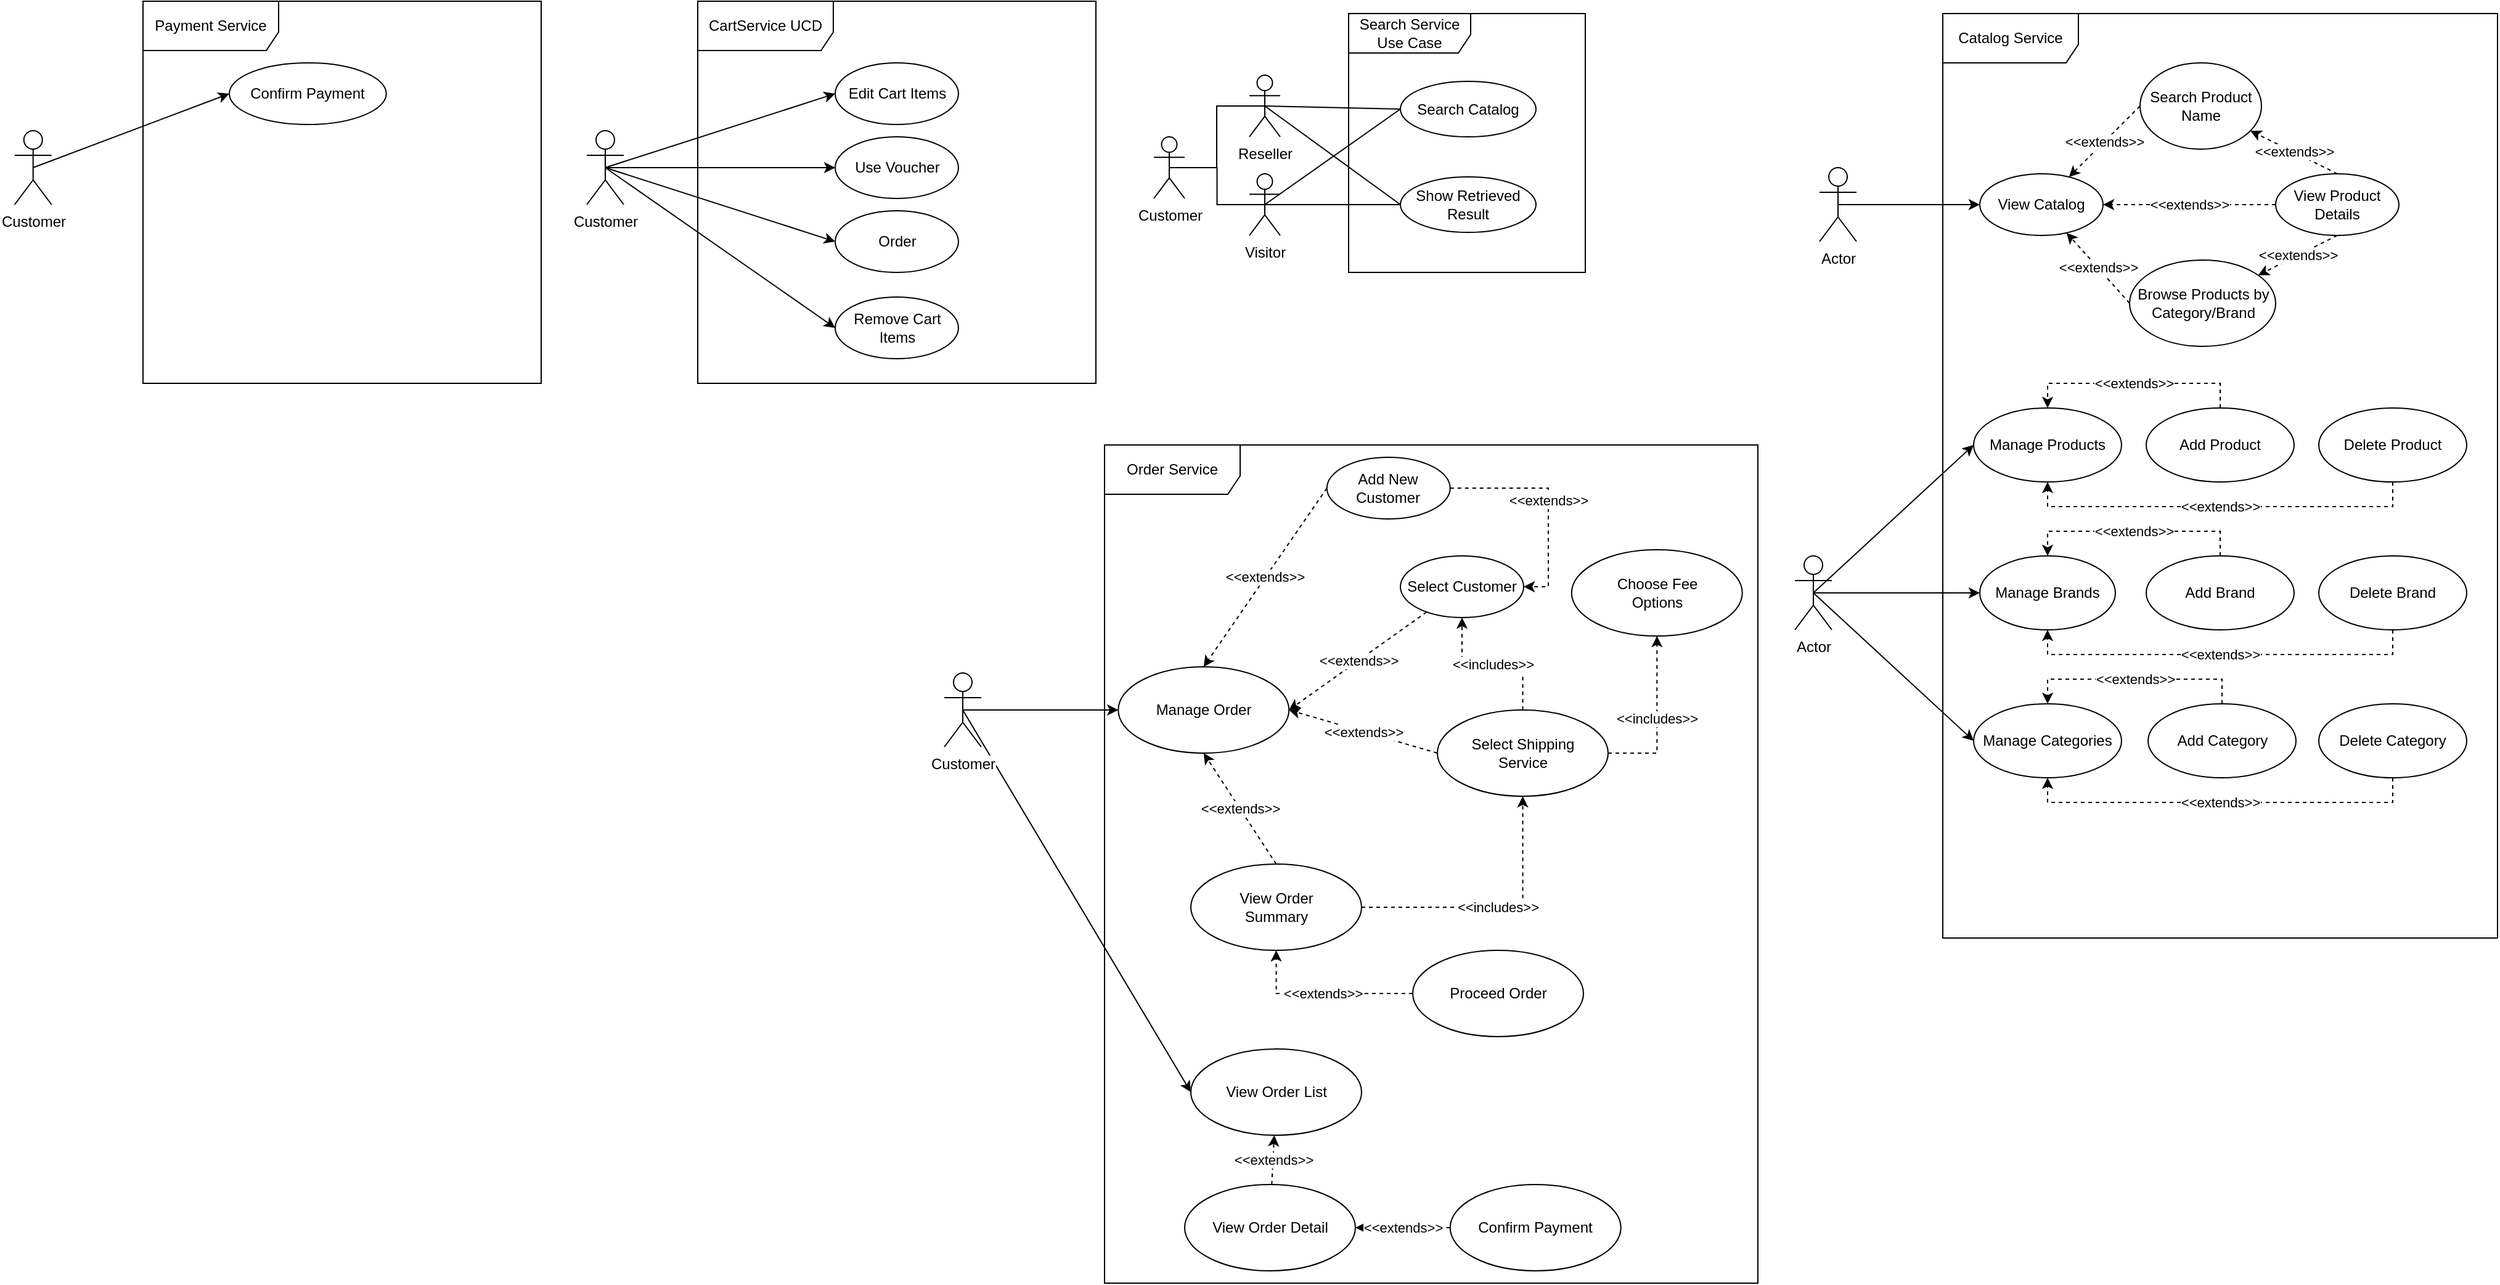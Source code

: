 <mxfile version="12.4.3" type="github" pages="1">
  <diagram id="EZ-Fo409MBvBVe8mJaMu" name="Page-1">
    <mxGraphModel dx="2067" dy="753" grid="1" gridSize="10" guides="1" tooltips="1" connect="1" arrows="1" fold="1" page="1" pageScale="1" pageWidth="827" pageHeight="1169" math="0" shadow="0">
      <root>
        <mxCell id="0"/>
        <mxCell id="1" parent="0"/>
        <mxCell id="HigYBwu25Xkicgy7qNuS-1" value="CartService UCD" style="shape=umlFrame;whiteSpace=wrap;html=1;width=110;height=40;" parent="1" vertex="1">
          <mxGeometry x="140" y="20" width="323" height="310" as="geometry"/>
        </mxCell>
        <mxCell id="HigYBwu25Xkicgy7qNuS-57" style="edgeStyle=none;rounded=0;orthogonalLoop=1;jettySize=auto;html=1;exitX=0.5;exitY=0.5;exitDx=0;exitDy=0;exitPerimeter=0;entryX=0;entryY=0.5;entryDx=0;entryDy=0;" parent="1" source="HigYBwu25Xkicgy7qNuS-2" target="HigYBwu25Xkicgy7qNuS-10" edge="1">
          <mxGeometry relative="1" as="geometry"/>
        </mxCell>
        <mxCell id="HigYBwu25Xkicgy7qNuS-58" style="edgeStyle=none;rounded=0;orthogonalLoop=1;jettySize=auto;html=1;exitX=0.5;exitY=0.5;exitDx=0;exitDy=0;exitPerimeter=0;" parent="1" source="HigYBwu25Xkicgy7qNuS-2" target="HigYBwu25Xkicgy7qNuS-9" edge="1">
          <mxGeometry relative="1" as="geometry"/>
        </mxCell>
        <mxCell id="HigYBwu25Xkicgy7qNuS-59" style="edgeStyle=none;rounded=0;orthogonalLoop=1;jettySize=auto;html=1;exitX=0.5;exitY=0.5;exitDx=0;exitDy=0;exitPerimeter=0;entryX=0;entryY=0.5;entryDx=0;entryDy=0;" parent="1" source="HigYBwu25Xkicgy7qNuS-2" target="HigYBwu25Xkicgy7qNuS-11" edge="1">
          <mxGeometry relative="1" as="geometry"/>
        </mxCell>
        <mxCell id="HigYBwu25Xkicgy7qNuS-60" style="edgeStyle=none;rounded=0;orthogonalLoop=1;jettySize=auto;html=1;exitX=0.5;exitY=0.5;exitDx=0;exitDy=0;exitPerimeter=0;entryX=0;entryY=0.5;entryDx=0;entryDy=0;" parent="1" source="HigYBwu25Xkicgy7qNuS-2" target="HigYBwu25Xkicgy7qNuS-8" edge="1">
          <mxGeometry relative="1" as="geometry"/>
        </mxCell>
        <mxCell id="HigYBwu25Xkicgy7qNuS-2" value="Customer" style="shape=umlActor;verticalLabelPosition=bottom;labelBackgroundColor=#ffffff;verticalAlign=top;html=1;" parent="1" vertex="1">
          <mxGeometry x="50" y="125" width="30" height="60" as="geometry"/>
        </mxCell>
        <mxCell id="HigYBwu25Xkicgy7qNuS-8" value="Remove Cart Items" style="ellipse;whiteSpace=wrap;html=1;" parent="1" vertex="1">
          <mxGeometry x="251.5" y="260" width="100" height="50" as="geometry"/>
        </mxCell>
        <mxCell id="HigYBwu25Xkicgy7qNuS-9" value="Use Voucher" style="ellipse;whiteSpace=wrap;html=1;" parent="1" vertex="1">
          <mxGeometry x="251.5" y="130" width="100" height="50" as="geometry"/>
        </mxCell>
        <mxCell id="HigYBwu25Xkicgy7qNuS-10" value="Edit Cart Items" style="ellipse;whiteSpace=wrap;html=1;" parent="1" vertex="1">
          <mxGeometry x="251.5" y="70" width="100" height="50" as="geometry"/>
        </mxCell>
        <mxCell id="HigYBwu25Xkicgy7qNuS-11" value="Order" style="ellipse;whiteSpace=wrap;html=1;" parent="1" vertex="1">
          <mxGeometry x="251.5" y="190" width="100" height="50" as="geometry"/>
        </mxCell>
        <mxCell id="HigYBwu25Xkicgy7qNuS-17" value="Catalog Service" style="shape=umlFrame;whiteSpace=wrap;html=1;width=110;height=40;" parent="1" vertex="1">
          <mxGeometry x="1150" y="30" width="450" height="750" as="geometry"/>
        </mxCell>
        <mxCell id="HigYBwu25Xkicgy7qNuS-32" value="&amp;lt;&amp;lt;extends&amp;gt;&amp;gt;" style="edgeStyle=none;rounded=0;orthogonalLoop=1;jettySize=auto;html=1;dashed=1;exitX=0.5;exitY=0;exitDx=0;exitDy=0;" parent="1" source="HigYBwu25Xkicgy7qNuS-19" target="HigYBwu25Xkicgy7qNuS-18" edge="1">
          <mxGeometry relative="1" as="geometry"/>
        </mxCell>
        <mxCell id="HigYBwu25Xkicgy7qNuS-18" value="Search Product Name" style="ellipse;whiteSpace=wrap;html=1;" parent="1" vertex="1">
          <mxGeometry x="1310" y="70" width="98.5" height="70" as="geometry"/>
        </mxCell>
        <mxCell id="HigYBwu25Xkicgy7qNuS-19" value="View Product Details" style="ellipse;whiteSpace=wrap;html=1;" parent="1" vertex="1">
          <mxGeometry x="1420" y="160" width="100" height="50" as="geometry"/>
        </mxCell>
        <mxCell id="HigYBwu25Xkicgy7qNuS-29" value="&amp;lt;&amp;lt;extends&amp;gt;&amp;gt;" style="edgeStyle=none;rounded=0;orthogonalLoop=1;jettySize=auto;html=1;dashed=1;exitX=0;exitY=0.5;exitDx=0;exitDy=0;" parent="1" source="HigYBwu25Xkicgy7qNuS-18" target="HigYBwu25Xkicgy7qNuS-20" edge="1">
          <mxGeometry relative="1" as="geometry"/>
        </mxCell>
        <mxCell id="HigYBwu25Xkicgy7qNuS-30" value="&amp;lt;&amp;lt;extends&amp;gt;&amp;gt;" style="edgeStyle=none;rounded=0;orthogonalLoop=1;jettySize=auto;html=1;dashed=1;exitX=0;exitY=0.5;exitDx=0;exitDy=0;" parent="1" source="HigYBwu25Xkicgy7qNuS-21" target="HigYBwu25Xkicgy7qNuS-20" edge="1">
          <mxGeometry relative="1" as="geometry"/>
        </mxCell>
        <mxCell id="HigYBwu25Xkicgy7qNuS-61" value="&amp;lt;&amp;lt;extends&amp;gt;&amp;gt;" style="edgeStyle=none;rounded=0;orthogonalLoop=1;jettySize=auto;html=1;dashed=1;exitX=0;exitY=0.5;exitDx=0;exitDy=0;" parent="1" source="HigYBwu25Xkicgy7qNuS-19" target="HigYBwu25Xkicgy7qNuS-20" edge="1">
          <mxGeometry relative="1" as="geometry"/>
        </mxCell>
        <mxCell id="HigYBwu25Xkicgy7qNuS-20" value="View Catalog" style="ellipse;whiteSpace=wrap;html=1;" parent="1" vertex="1">
          <mxGeometry x="1180" y="160" width="100" height="50" as="geometry"/>
        </mxCell>
        <mxCell id="HigYBwu25Xkicgy7qNuS-33" value="&amp;lt;&amp;lt;extends&amp;gt;&amp;gt;" style="edgeStyle=none;rounded=0;orthogonalLoop=1;jettySize=auto;html=1;dashed=1;exitX=0.5;exitY=1;exitDx=0;exitDy=0;" parent="1" source="HigYBwu25Xkicgy7qNuS-19" target="HigYBwu25Xkicgy7qNuS-21" edge="1">
          <mxGeometry relative="1" as="geometry"/>
        </mxCell>
        <mxCell id="HigYBwu25Xkicgy7qNuS-21" value="Browse Products by Category/Brand" style="ellipse;whiteSpace=wrap;html=1;" parent="1" vertex="1">
          <mxGeometry x="1301.5" y="230" width="118.5" height="70" as="geometry"/>
        </mxCell>
        <mxCell id="HigYBwu25Xkicgy7qNuS-27" style="edgeStyle=none;rounded=0;orthogonalLoop=1;jettySize=auto;html=1;exitX=0.5;exitY=0.5;exitDx=0;exitDy=0;exitPerimeter=0;entryX=0;entryY=0.5;entryDx=0;entryDy=0;" parent="1" source="HigYBwu25Xkicgy7qNuS-22" target="HigYBwu25Xkicgy7qNuS-20" edge="1">
          <mxGeometry relative="1" as="geometry"/>
        </mxCell>
        <mxCell id="HigYBwu25Xkicgy7qNuS-22" value="Actor" style="shape=umlActor;verticalLabelPosition=bottom;labelBackgroundColor=#ffffff;verticalAlign=top;html=1;" parent="1" vertex="1">
          <mxGeometry x="1050" y="155" width="30" height="60" as="geometry"/>
        </mxCell>
        <mxCell id="HigYBwu25Xkicgy7qNuS-53" value="&amp;lt;&amp;lt;extends&amp;gt;&amp;gt;" style="edgeStyle=orthogonalEdgeStyle;rounded=0;orthogonalLoop=1;jettySize=auto;html=1;entryX=0.5;entryY=0;entryDx=0;entryDy=0;dashed=1;exitX=0.5;exitY=0;exitDx=0;exitDy=0;" parent="1" source="HigYBwu25Xkicgy7qNuS-42" target="HigYBwu25Xkicgy7qNuS-35" edge="1">
          <mxGeometry relative="1" as="geometry"/>
        </mxCell>
        <mxCell id="HigYBwu25Xkicgy7qNuS-54" value="&amp;lt;&amp;lt;extends&amp;gt;&amp;gt;" style="edgeStyle=orthogonalEdgeStyle;rounded=0;orthogonalLoop=1;jettySize=auto;html=1;dashed=1;exitX=0.5;exitY=1;exitDx=0;exitDy=0;" parent="1" source="HigYBwu25Xkicgy7qNuS-43" target="HigYBwu25Xkicgy7qNuS-35" edge="1">
          <mxGeometry relative="1" as="geometry">
            <Array as="points">
              <mxPoint x="1515" y="670"/>
              <mxPoint x="1235" y="670"/>
            </Array>
          </mxGeometry>
        </mxCell>
        <mxCell id="HigYBwu25Xkicgy7qNuS-35" value="Manage Categories" style="ellipse;whiteSpace=wrap;html=1;" parent="1" vertex="1">
          <mxGeometry x="1175" y="590" width="120" height="60" as="geometry"/>
        </mxCell>
        <mxCell id="HigYBwu25Xkicgy7qNuS-50" value="&amp;lt;&amp;lt;extends&amp;gt;&amp;gt;" style="edgeStyle=orthogonalEdgeStyle;rounded=0;orthogonalLoop=1;jettySize=auto;html=1;entryX=0.5;entryY=0;entryDx=0;entryDy=0;dashed=1;exitX=0.5;exitY=0;exitDx=0;exitDy=0;" parent="1" source="HigYBwu25Xkicgy7qNuS-40" target="HigYBwu25Xkicgy7qNuS-36" edge="1">
          <mxGeometry relative="1" as="geometry"/>
        </mxCell>
        <mxCell id="HigYBwu25Xkicgy7qNuS-52" value="&amp;lt;&amp;lt;extends&amp;gt;&amp;gt;" style="edgeStyle=orthogonalEdgeStyle;rounded=0;orthogonalLoop=1;jettySize=auto;html=1;entryX=0.5;entryY=1;entryDx=0;entryDy=0;dashed=1;exitX=0.5;exitY=1;exitDx=0;exitDy=0;" parent="1" source="HigYBwu25Xkicgy7qNuS-41" target="HigYBwu25Xkicgy7qNuS-36" edge="1">
          <mxGeometry relative="1" as="geometry"/>
        </mxCell>
        <mxCell id="HigYBwu25Xkicgy7qNuS-36" value="Manage Brands" style="ellipse;whiteSpace=wrap;html=1;" parent="1" vertex="1">
          <mxGeometry x="1180" y="470" width="110" height="60" as="geometry"/>
        </mxCell>
        <mxCell id="HigYBwu25Xkicgy7qNuS-46" value="&amp;lt;&amp;lt;extends&amp;gt;&amp;gt;" style="edgeStyle=orthogonalEdgeStyle;rounded=0;orthogonalLoop=1;jettySize=auto;html=1;exitX=0.5;exitY=0;exitDx=0;exitDy=0;entryX=0.5;entryY=0;entryDx=0;entryDy=0;dashed=1;" parent="1" source="HigYBwu25Xkicgy7qNuS-38" target="HigYBwu25Xkicgy7qNuS-37" edge="1">
          <mxGeometry relative="1" as="geometry"/>
        </mxCell>
        <mxCell id="HigYBwu25Xkicgy7qNuS-48" value="&amp;lt;&amp;lt;extends&amp;gt;&amp;gt;" style="edgeStyle=orthogonalEdgeStyle;rounded=0;orthogonalLoop=1;jettySize=auto;html=1;entryX=0.5;entryY=1;entryDx=0;entryDy=0;dashed=1;exitX=0.5;exitY=1;exitDx=0;exitDy=0;" parent="1" source="HigYBwu25Xkicgy7qNuS-39" target="HigYBwu25Xkicgy7qNuS-37" edge="1">
          <mxGeometry relative="1" as="geometry">
            <Array as="points">
              <mxPoint x="1515" y="430"/>
              <mxPoint x="1235" y="430"/>
            </Array>
          </mxGeometry>
        </mxCell>
        <mxCell id="HigYBwu25Xkicgy7qNuS-37" value="Manage Products" style="ellipse;whiteSpace=wrap;html=1;" parent="1" vertex="1">
          <mxGeometry x="1175" y="350" width="120" height="60" as="geometry"/>
        </mxCell>
        <mxCell id="HigYBwu25Xkicgy7qNuS-38" value="Add Product" style="ellipse;whiteSpace=wrap;html=1;" parent="1" vertex="1">
          <mxGeometry x="1315" y="350" width="120" height="60" as="geometry"/>
        </mxCell>
        <mxCell id="HigYBwu25Xkicgy7qNuS-39" value="Delete Product" style="ellipse;whiteSpace=wrap;html=1;" parent="1" vertex="1">
          <mxGeometry x="1455" y="350" width="120" height="60" as="geometry"/>
        </mxCell>
        <mxCell id="HigYBwu25Xkicgy7qNuS-40" value="Add Brand" style="ellipse;whiteSpace=wrap;html=1;" parent="1" vertex="1">
          <mxGeometry x="1315" y="470" width="120" height="60" as="geometry"/>
        </mxCell>
        <mxCell id="HigYBwu25Xkicgy7qNuS-41" value="Delete Brand" style="ellipse;whiteSpace=wrap;html=1;" parent="1" vertex="1">
          <mxGeometry x="1455" y="470" width="120" height="60" as="geometry"/>
        </mxCell>
        <mxCell id="HigYBwu25Xkicgy7qNuS-42" value="Add Category" style="ellipse;whiteSpace=wrap;html=1;" parent="1" vertex="1">
          <mxGeometry x="1316.52" y="590" width="120" height="60" as="geometry"/>
        </mxCell>
        <mxCell id="HigYBwu25Xkicgy7qNuS-43" value="Delete Category" style="ellipse;whiteSpace=wrap;html=1;" parent="1" vertex="1">
          <mxGeometry x="1455" y="590" width="120" height="60" as="geometry"/>
        </mxCell>
        <mxCell id="HigYBwu25Xkicgy7qNuS-45" style="edgeStyle=none;rounded=0;orthogonalLoop=1;jettySize=auto;html=1;exitX=0.5;exitY=0.5;exitDx=0;exitDy=0;exitPerimeter=0;entryX=0;entryY=0.5;entryDx=0;entryDy=0;" parent="1" source="HigYBwu25Xkicgy7qNuS-44" target="HigYBwu25Xkicgy7qNuS-37" edge="1">
          <mxGeometry relative="1" as="geometry"/>
        </mxCell>
        <mxCell id="HigYBwu25Xkicgy7qNuS-55" style="edgeStyle=orthogonalEdgeStyle;rounded=0;orthogonalLoop=1;jettySize=auto;html=1;exitX=0.5;exitY=0.5;exitDx=0;exitDy=0;exitPerimeter=0;" parent="1" source="HigYBwu25Xkicgy7qNuS-44" target="HigYBwu25Xkicgy7qNuS-36" edge="1">
          <mxGeometry relative="1" as="geometry"/>
        </mxCell>
        <mxCell id="HigYBwu25Xkicgy7qNuS-56" style="rounded=0;orthogonalLoop=1;jettySize=auto;html=1;exitX=0.5;exitY=0.5;exitDx=0;exitDy=0;exitPerimeter=0;entryX=0;entryY=0.5;entryDx=0;entryDy=0;" parent="1" source="HigYBwu25Xkicgy7qNuS-44" target="HigYBwu25Xkicgy7qNuS-35" edge="1">
          <mxGeometry relative="1" as="geometry"/>
        </mxCell>
        <mxCell id="HigYBwu25Xkicgy7qNuS-44" value="Actor" style="shape=umlActor;verticalLabelPosition=bottom;labelBackgroundColor=#ffffff;verticalAlign=top;html=1;" parent="1" vertex="1">
          <mxGeometry x="1030" y="470" width="30" height="60" as="geometry"/>
        </mxCell>
        <mxCell id="HigYBwu25Xkicgy7qNuS-62" value="Search Service Use Case" style="shape=umlFrame;whiteSpace=wrap;html=1;strokeColor=#000000;fillColor=none;width=99;height=32;" parent="1" vertex="1">
          <mxGeometry x="668" y="30" width="192" height="210" as="geometry"/>
        </mxCell>
        <mxCell id="HigYBwu25Xkicgy7qNuS-63" style="edgeStyle=orthogonalEdgeStyle;rounded=0;orthogonalLoop=1;jettySize=auto;html=1;exitX=0.5;exitY=0.5;exitDx=0;exitDy=0;exitPerimeter=0;entryX=0.5;entryY=0.5;entryDx=0;entryDy=0;entryPerimeter=0;endArrow=none;endFill=0;" parent="1" source="HigYBwu25Xkicgy7qNuS-65" target="HigYBwu25Xkicgy7qNuS-68" edge="1">
          <mxGeometry relative="1" as="geometry">
            <Array as="points">
              <mxPoint x="561" y="155"/>
              <mxPoint x="561" y="105"/>
            </Array>
          </mxGeometry>
        </mxCell>
        <mxCell id="HigYBwu25Xkicgy7qNuS-64" style="edgeStyle=orthogonalEdgeStyle;rounded=0;orthogonalLoop=1;jettySize=auto;html=1;exitX=0.5;exitY=0.5;exitDx=0;exitDy=0;exitPerimeter=0;entryX=0.5;entryY=0.5;entryDx=0;entryDy=0;entryPerimeter=0;endArrow=none;endFill=0;" parent="1" source="HigYBwu25Xkicgy7qNuS-65" target="HigYBwu25Xkicgy7qNuS-71" edge="1">
          <mxGeometry relative="1" as="geometry"/>
        </mxCell>
        <mxCell id="HigYBwu25Xkicgy7qNuS-65" value="Customer" style="shape=umlActor;verticalLabelPosition=bottom;labelBackgroundColor=#ffffff;verticalAlign=top;html=1;strokeColor=#000000;" parent="1" vertex="1">
          <mxGeometry x="510" y="130" width="25" height="50" as="geometry"/>
        </mxCell>
        <mxCell id="HigYBwu25Xkicgy7qNuS-66" style="rounded=0;orthogonalLoop=1;jettySize=auto;html=1;exitX=0.5;exitY=0.5;exitDx=0;exitDy=0;exitPerimeter=0;endArrow=none;endFill=0;entryX=0;entryY=0.5;entryDx=0;entryDy=0;" parent="1" source="HigYBwu25Xkicgy7qNuS-68" target="HigYBwu25Xkicgy7qNuS-72" edge="1">
          <mxGeometry relative="1" as="geometry">
            <mxPoint x="675" y="62" as="targetPoint"/>
          </mxGeometry>
        </mxCell>
        <mxCell id="HigYBwu25Xkicgy7qNuS-67" style="edgeStyle=none;rounded=0;orthogonalLoop=1;jettySize=auto;html=1;exitX=0.5;exitY=0.5;exitDx=0;exitDy=0;exitPerimeter=0;entryX=0;entryY=0.5;entryDx=0;entryDy=0;endArrow=none;endFill=0;" parent="1" source="HigYBwu25Xkicgy7qNuS-68" target="HigYBwu25Xkicgy7qNuS-75" edge="1">
          <mxGeometry relative="1" as="geometry"/>
        </mxCell>
        <mxCell id="HigYBwu25Xkicgy7qNuS-68" value="Reseller" style="shape=umlActor;verticalLabelPosition=bottom;labelBackgroundColor=#ffffff;verticalAlign=top;html=1;strokeColor=#000000;" parent="1" vertex="1">
          <mxGeometry x="587.5" y="80" width="25" height="50" as="geometry"/>
        </mxCell>
        <mxCell id="HigYBwu25Xkicgy7qNuS-69" style="edgeStyle=none;rounded=0;orthogonalLoop=1;jettySize=auto;html=1;exitX=0.5;exitY=0.5;exitDx=0;exitDy=0;exitPerimeter=0;entryX=0;entryY=0.5;entryDx=0;entryDy=0;endArrow=none;endFill=0;" parent="1" source="HigYBwu25Xkicgy7qNuS-71" target="HigYBwu25Xkicgy7qNuS-72" edge="1">
          <mxGeometry relative="1" as="geometry"/>
        </mxCell>
        <mxCell id="HigYBwu25Xkicgy7qNuS-70" style="edgeStyle=none;rounded=0;orthogonalLoop=1;jettySize=auto;html=1;exitX=0.5;exitY=0.5;exitDx=0;exitDy=0;exitPerimeter=0;entryX=0;entryY=0.5;entryDx=0;entryDy=0;endArrow=none;endFill=0;" parent="1" source="HigYBwu25Xkicgy7qNuS-71" target="HigYBwu25Xkicgy7qNuS-75" edge="1">
          <mxGeometry relative="1" as="geometry"/>
        </mxCell>
        <mxCell id="HigYBwu25Xkicgy7qNuS-71" value="Visitor" style="shape=umlActor;verticalLabelPosition=bottom;labelBackgroundColor=#ffffff;verticalAlign=top;html=1;strokeColor=#000000;" parent="1" vertex="1">
          <mxGeometry x="587.5" y="160" width="25" height="50" as="geometry"/>
        </mxCell>
        <mxCell id="HigYBwu25Xkicgy7qNuS-72" value="Search Catalog" style="ellipse;whiteSpace=wrap;html=1;strokeColor=#000000;" parent="1" vertex="1">
          <mxGeometry x="710" y="85" width="110" height="45" as="geometry"/>
        </mxCell>
        <mxCell id="HigYBwu25Xkicgy7qNuS-75" value="Show Retrieved Result" style="ellipse;whiteSpace=wrap;html=1;strokeColor=#000000;" parent="1" vertex="1">
          <mxGeometry x="710" y="162.5" width="110" height="45" as="geometry"/>
        </mxCell>
        <mxCell id="HigYBwu25Xkicgy7qNuS-80" value="Order Service" style="shape=umlFrame;whiteSpace=wrap;html=1;width=110;height=40;" parent="1" vertex="1">
          <mxGeometry x="470" y="380" width="530" height="680" as="geometry"/>
        </mxCell>
        <mxCell id="HigYBwu25Xkicgy7qNuS-81" value="&amp;lt;&amp;lt;extends&amp;gt;&amp;gt;" style="edgeStyle=none;rounded=0;orthogonalLoop=1;jettySize=auto;html=1;exitX=0;exitY=0.5;exitDx=0;exitDy=0;entryX=0.5;entryY=0;entryDx=0;entryDy=0;dashed=1;" parent="1" source="HigYBwu25Xkicgy7qNuS-88" target="HigYBwu25Xkicgy7qNuS-108" edge="1">
          <mxGeometry relative="1" as="geometry">
            <mxPoint x="648.88" y="595" as="targetPoint"/>
          </mxGeometry>
        </mxCell>
        <mxCell id="HigYBwu25Xkicgy7qNuS-82" value="&amp;lt;&amp;lt;extends&amp;gt;&amp;gt;" style="edgeStyle=none;rounded=0;orthogonalLoop=1;jettySize=auto;html=1;dashed=1;entryX=1;entryY=0.5;entryDx=0;entryDy=0;" parent="1" source="HigYBwu25Xkicgy7qNuS-87" target="HigYBwu25Xkicgy7qNuS-108" edge="1">
          <mxGeometry relative="1" as="geometry">
            <mxPoint x="648.88" y="595" as="targetPoint"/>
          </mxGeometry>
        </mxCell>
        <mxCell id="HigYBwu25Xkicgy7qNuS-83" value="&amp;lt;&amp;lt;extends&amp;gt;&amp;gt;" style="edgeStyle=none;rounded=0;orthogonalLoop=1;jettySize=auto;html=1;exitX=0;exitY=0.5;exitDx=0;exitDy=0;entryX=1;entryY=0.5;entryDx=0;entryDy=0;dashed=1;" parent="1" source="HigYBwu25Xkicgy7qNuS-89" target="HigYBwu25Xkicgy7qNuS-108" edge="1">
          <mxGeometry relative="1" as="geometry">
            <mxPoint x="648.88" y="595" as="targetPoint"/>
          </mxGeometry>
        </mxCell>
        <mxCell id="HigYBwu25Xkicgy7qNuS-91" value="&lt;div&gt;&amp;lt;&amp;lt;extends&amp;gt;&amp;gt;&lt;/div&gt;" style="edgeStyle=none;rounded=0;orthogonalLoop=1;jettySize=auto;html=1;entryX=0.5;entryY=1;entryDx=0;entryDy=0;dashed=1;exitX=0.5;exitY=0;exitDx=0;exitDy=0;" parent="1" source="HigYBwu25Xkicgy7qNuS-90" target="HigYBwu25Xkicgy7qNuS-108" edge="1">
          <mxGeometry relative="1" as="geometry">
            <mxPoint x="648.88" y="595" as="targetPoint"/>
          </mxGeometry>
        </mxCell>
        <mxCell id="lWTT0KXUw_2wQPV0KMFt-12" style="rounded=0;orthogonalLoop=1;jettySize=auto;html=1;exitX=0.5;exitY=0.5;exitDx=0;exitDy=0;exitPerimeter=0;entryX=0;entryY=0.5;entryDx=0;entryDy=0;" edge="1" parent="1" source="HigYBwu25Xkicgy7qNuS-85" target="lWTT0KXUw_2wQPV0KMFt-11">
          <mxGeometry relative="1" as="geometry"/>
        </mxCell>
        <mxCell id="HigYBwu25Xkicgy7qNuS-85" value="Customer" style="shape=umlActor;verticalLabelPosition=bottom;labelBackgroundColor=#ffffff;verticalAlign=top;html=1;" parent="1" vertex="1">
          <mxGeometry x="340" y="565" width="30" height="60" as="geometry"/>
        </mxCell>
        <mxCell id="HigYBwu25Xkicgy7qNuS-104" value="&amp;lt;&amp;lt;extends&amp;gt;&amp;gt;" style="edgeStyle=orthogonalEdgeStyle;rounded=0;orthogonalLoop=1;jettySize=auto;html=1;exitX=1;exitY=0.5;exitDx=0;exitDy=0;entryX=1;entryY=0.5;entryDx=0;entryDy=0;dashed=1;" parent="1" source="HigYBwu25Xkicgy7qNuS-88" target="HigYBwu25Xkicgy7qNuS-87" edge="1">
          <mxGeometry relative="1" as="geometry"/>
        </mxCell>
        <mxCell id="HigYBwu25Xkicgy7qNuS-87" value="Select Customer" style="ellipse;whiteSpace=wrap;html=1;" parent="1" vertex="1">
          <mxGeometry x="710" y="470" width="100" height="50" as="geometry"/>
        </mxCell>
        <mxCell id="HigYBwu25Xkicgy7qNuS-88" value="Add New Customer" style="ellipse;whiteSpace=wrap;html=1;" parent="1" vertex="1">
          <mxGeometry x="650.38" y="390" width="100" height="50" as="geometry"/>
        </mxCell>
        <mxCell id="HigYBwu25Xkicgy7qNuS-101" value="&amp;lt;&amp;lt;includes&amp;gt;&amp;gt;" style="edgeStyle=orthogonalEdgeStyle;rounded=0;orthogonalLoop=1;jettySize=auto;html=1;exitX=0.5;exitY=0;exitDx=0;exitDy=0;entryX=0.5;entryY=1;entryDx=0;entryDy=0;dashed=1;" parent="1" source="HigYBwu25Xkicgy7qNuS-89" target="HigYBwu25Xkicgy7qNuS-87" edge="1">
          <mxGeometry relative="1" as="geometry"/>
        </mxCell>
        <mxCell id="HigYBwu25Xkicgy7qNuS-106" value="&amp;lt;&amp;lt;includes&amp;gt;&amp;gt;" style="edgeStyle=orthogonalEdgeStyle;rounded=0;orthogonalLoop=1;jettySize=auto;html=1;dashed=1;exitX=1;exitY=0.5;exitDx=0;exitDy=0;" parent="1" source="HigYBwu25Xkicgy7qNuS-89" target="HigYBwu25Xkicgy7qNuS-105" edge="1">
          <mxGeometry relative="1" as="geometry"/>
        </mxCell>
        <mxCell id="HigYBwu25Xkicgy7qNuS-89" value="&lt;div&gt;Select Shipping&lt;/div&gt;&lt;div&gt; Service&lt;/div&gt;" style="ellipse;whiteSpace=wrap;html=1;" parent="1" vertex="1">
          <mxGeometry x="740" y="595" width="138.5" height="70" as="geometry"/>
        </mxCell>
        <mxCell id="HigYBwu25Xkicgy7qNuS-105" value="&lt;div&gt;Choose Fee&lt;/div&gt;&lt;div&gt; Options&lt;/div&gt;" style="ellipse;whiteSpace=wrap;html=1;" parent="1" vertex="1">
          <mxGeometry x="848.88" y="465" width="138.5" height="70" as="geometry"/>
        </mxCell>
        <mxCell id="HigYBwu25Xkicgy7qNuS-100" value="&amp;lt;&amp;lt;includes&amp;gt;&amp;gt;" style="edgeStyle=orthogonalEdgeStyle;rounded=0;orthogonalLoop=1;jettySize=auto;html=1;entryX=0.5;entryY=1;entryDx=0;entryDy=0;dashed=1;" parent="1" source="HigYBwu25Xkicgy7qNuS-90" target="HigYBwu25Xkicgy7qNuS-89" edge="1">
          <mxGeometry relative="1" as="geometry"/>
        </mxCell>
        <mxCell id="HigYBwu25Xkicgy7qNuS-114" value="&amp;lt;&amp;lt;extends&amp;gt;&amp;gt;" style="edgeStyle=orthogonalEdgeStyle;rounded=0;orthogonalLoop=1;jettySize=auto;html=1;dashed=1;entryX=0.5;entryY=1;entryDx=0;entryDy=0;" parent="1" source="HigYBwu25Xkicgy7qNuS-107" target="HigYBwu25Xkicgy7qNuS-90" edge="1">
          <mxGeometry relative="1" as="geometry"/>
        </mxCell>
        <mxCell id="HigYBwu25Xkicgy7qNuS-90" value="&lt;div&gt;View Order&lt;/div&gt;&lt;div&gt;Summary&lt;br&gt;&lt;/div&gt;" style="ellipse;whiteSpace=wrap;html=1;" parent="1" vertex="1">
          <mxGeometry x="540" y="720" width="138.5" height="70" as="geometry"/>
        </mxCell>
        <mxCell id="HigYBwu25Xkicgy7qNuS-107" value="Proceed Order" style="ellipse;whiteSpace=wrap;html=1;" parent="1" vertex="1">
          <mxGeometry x="720" y="790" width="138.5" height="70" as="geometry"/>
        </mxCell>
        <mxCell id="HigYBwu25Xkicgy7qNuS-108" value="Manage Order" style="ellipse;whiteSpace=wrap;html=1;" parent="1" vertex="1">
          <mxGeometry x="481.13" y="560" width="138.5" height="70" as="geometry"/>
        </mxCell>
        <mxCell id="HigYBwu25Xkicgy7qNuS-109" style="edgeStyle=none;rounded=0;orthogonalLoop=1;jettySize=auto;html=1;exitX=0.5;exitY=0.5;exitDx=0;exitDy=0;exitPerimeter=0;entryX=0;entryY=0.5;entryDx=0;entryDy=0;" parent="1" source="HigYBwu25Xkicgy7qNuS-85" target="HigYBwu25Xkicgy7qNuS-108" edge="1">
          <mxGeometry relative="1" as="geometry">
            <mxPoint x="412.14" y="510" as="sourcePoint"/>
            <mxPoint x="710.0" y="655" as="targetPoint"/>
          </mxGeometry>
        </mxCell>
        <mxCell id="lWTT0KXUw_2wQPV0KMFt-1" value="Payment Service" style="shape=umlFrame;whiteSpace=wrap;html=1;width=110;height=40;" vertex="1" parent="1">
          <mxGeometry x="-310" y="20" width="323" height="310" as="geometry"/>
        </mxCell>
        <mxCell id="lWTT0KXUw_2wQPV0KMFt-2" style="edgeStyle=none;rounded=0;orthogonalLoop=1;jettySize=auto;html=1;exitX=0.5;exitY=0.5;exitDx=0;exitDy=0;exitPerimeter=0;entryX=0;entryY=0.5;entryDx=0;entryDy=0;" edge="1" parent="1" source="lWTT0KXUw_2wQPV0KMFt-6" target="lWTT0KXUw_2wQPV0KMFt-9">
          <mxGeometry relative="1" as="geometry"/>
        </mxCell>
        <mxCell id="lWTT0KXUw_2wQPV0KMFt-6" value="Customer" style="shape=umlActor;verticalLabelPosition=bottom;labelBackgroundColor=#ffffff;verticalAlign=top;html=1;" vertex="1" parent="1">
          <mxGeometry x="-414.14" y="125" width="30" height="60" as="geometry"/>
        </mxCell>
        <mxCell id="lWTT0KXUw_2wQPV0KMFt-9" value="Confirm Payment" style="ellipse;whiteSpace=wrap;html=1;" vertex="1" parent="1">
          <mxGeometry x="-240" y="70" width="127.36" height="50" as="geometry"/>
        </mxCell>
        <mxCell id="lWTT0KXUw_2wQPV0KMFt-14" value="&amp;lt;&amp;lt;extends&amp;gt;&amp;gt;" style="edgeStyle=none;rounded=0;orthogonalLoop=1;jettySize=auto;html=1;dashed=1;" edge="1" parent="1" source="lWTT0KXUw_2wQPV0KMFt-13" target="lWTT0KXUw_2wQPV0KMFt-11">
          <mxGeometry relative="1" as="geometry"/>
        </mxCell>
        <mxCell id="lWTT0KXUw_2wQPV0KMFt-11" value="View Order List" style="ellipse;whiteSpace=wrap;html=1;" vertex="1" parent="1">
          <mxGeometry x="540" y="870" width="138.5" height="70" as="geometry"/>
        </mxCell>
        <mxCell id="lWTT0KXUw_2wQPV0KMFt-13" value="View Order Detail" style="ellipse;whiteSpace=wrap;html=1;" vertex="1" parent="1">
          <mxGeometry x="535" y="980" width="138.5" height="70" as="geometry"/>
        </mxCell>
        <mxCell id="lWTT0KXUw_2wQPV0KMFt-17" value="&amp;lt;&amp;lt;extends&amp;gt;&amp;gt;" style="edgeStyle=none;rounded=0;orthogonalLoop=1;jettySize=auto;html=1;dashed=1;" edge="1" parent="1" source="lWTT0KXUw_2wQPV0KMFt-16" target="lWTT0KXUw_2wQPV0KMFt-13">
          <mxGeometry relative="1" as="geometry"/>
        </mxCell>
        <mxCell id="lWTT0KXUw_2wQPV0KMFt-16" value="Confirm Payment" style="ellipse;whiteSpace=wrap;html=1;" vertex="1" parent="1">
          <mxGeometry x="750.38" y="980" width="138.5" height="70" as="geometry"/>
        </mxCell>
      </root>
    </mxGraphModel>
  </diagram>
</mxfile>
